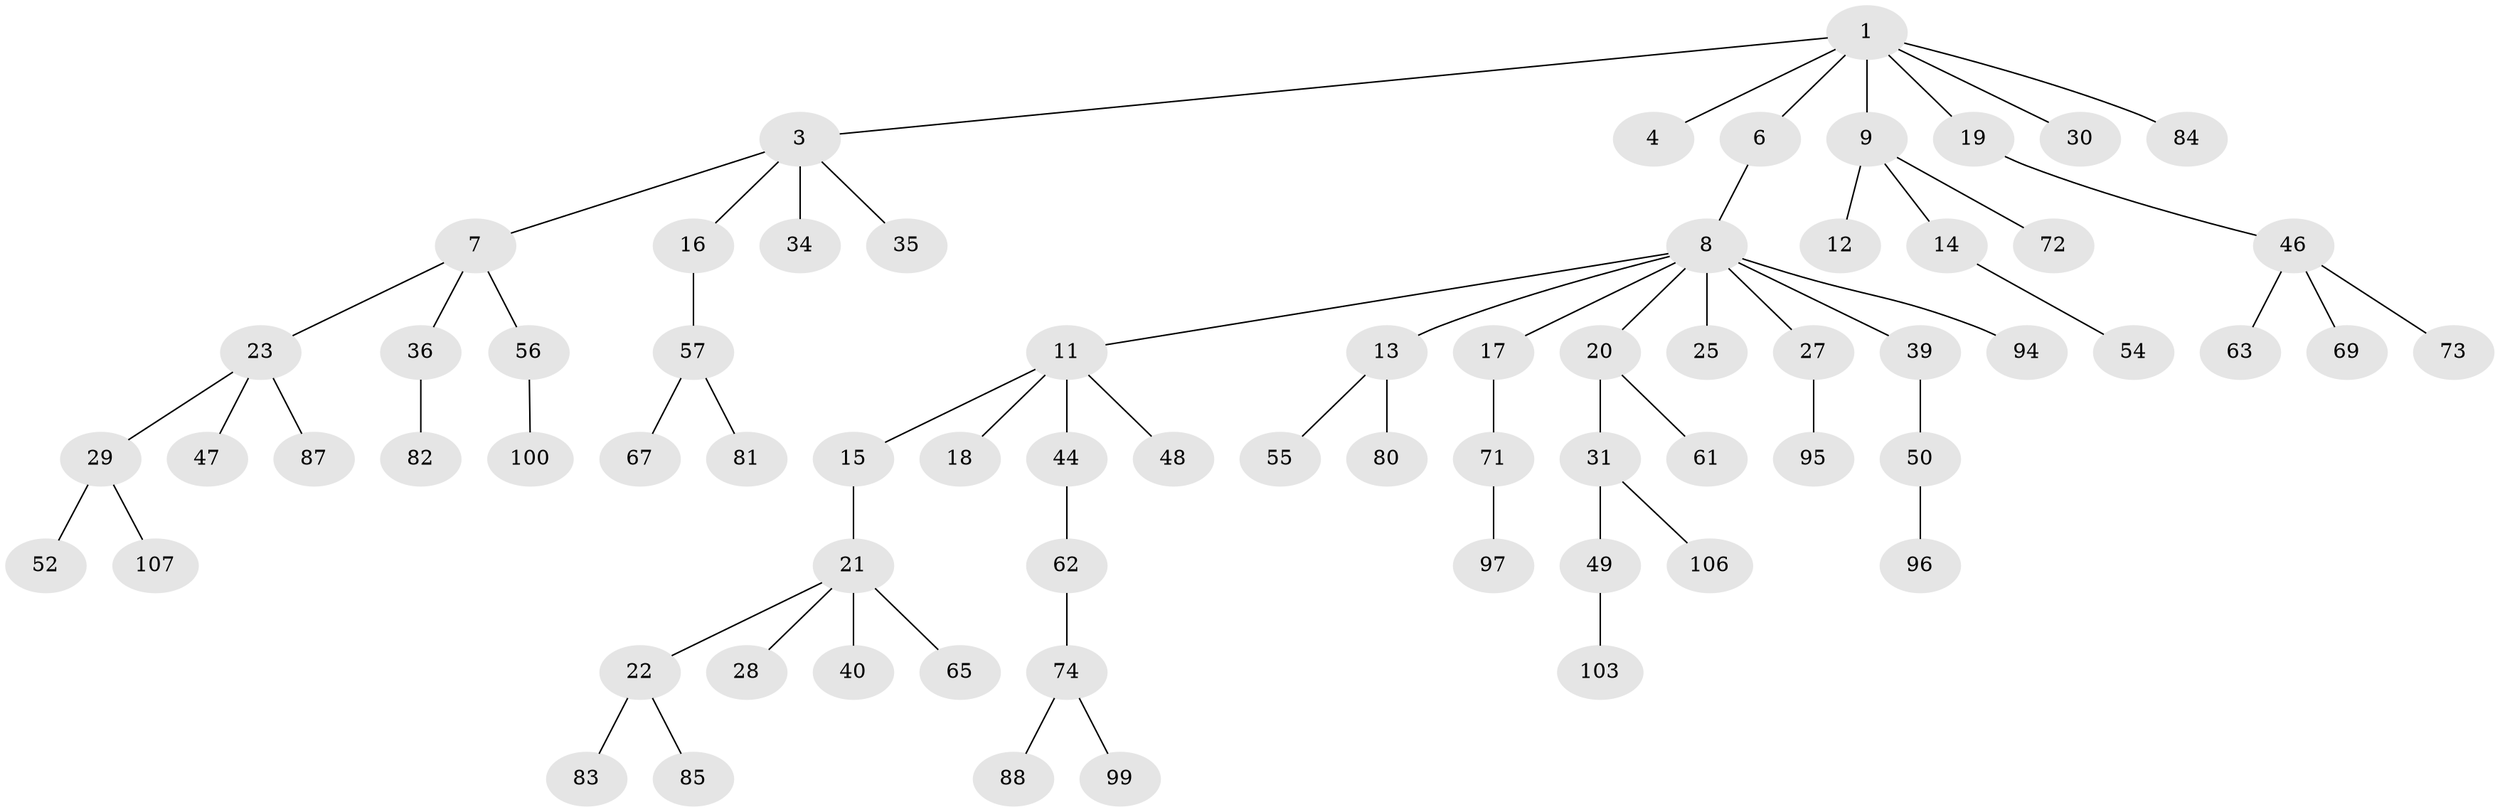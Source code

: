 // Generated by graph-tools (version 1.1) at 2025/24/03/03/25 07:24:07]
// undirected, 69 vertices, 68 edges
graph export_dot {
graph [start="1"]
  node [color=gray90,style=filled];
  1 [super="+2"];
  3 [super="+5"];
  4;
  6;
  7 [super="+26"];
  8 [super="+10"];
  9 [super="+70"];
  11 [super="+41"];
  12;
  13 [super="+33"];
  14 [super="+76"];
  15;
  16 [super="+37"];
  17 [super="+66"];
  18 [super="+24"];
  19 [super="+108"];
  20 [super="+38"];
  21 [super="+64"];
  22 [super="+89"];
  23 [super="+32"];
  25 [super="+43"];
  27 [super="+58"];
  28;
  29 [super="+98"];
  30 [super="+68"];
  31 [super="+102"];
  34;
  35 [super="+51"];
  36 [super="+45"];
  39 [super="+92"];
  40 [super="+42"];
  44 [super="+60"];
  46 [super="+59"];
  47 [super="+77"];
  48;
  49 [super="+93"];
  50 [super="+86"];
  52 [super="+53"];
  54;
  55 [super="+91"];
  56;
  57 [super="+79"];
  61;
  62 [super="+78"];
  63 [super="+75"];
  65;
  67;
  69 [super="+101"];
  71 [super="+90"];
  72;
  73;
  74;
  80;
  81;
  82;
  83;
  84;
  85;
  87;
  88;
  94;
  95;
  96;
  97;
  99 [super="+105"];
  100 [super="+104"];
  103;
  106;
  107;
  1 -- 4;
  1 -- 9;
  1 -- 19;
  1 -- 30;
  1 -- 3;
  1 -- 84;
  1 -- 6;
  3 -- 7;
  3 -- 35;
  3 -- 16;
  3 -- 34;
  6 -- 8;
  7 -- 23;
  7 -- 56;
  7 -- 36;
  8 -- 11;
  8 -- 13;
  8 -- 17;
  8 -- 20;
  8 -- 39;
  8 -- 25;
  8 -- 27;
  8 -- 94;
  9 -- 12;
  9 -- 14;
  9 -- 72;
  11 -- 15;
  11 -- 18;
  11 -- 44;
  11 -- 48;
  13 -- 55;
  13 -- 80;
  14 -- 54;
  15 -- 21;
  16 -- 57;
  17 -- 71;
  19 -- 46;
  20 -- 31;
  20 -- 61;
  21 -- 22;
  21 -- 28;
  21 -- 40;
  21 -- 65;
  22 -- 83;
  22 -- 85;
  23 -- 29;
  23 -- 47;
  23 -- 87;
  27 -- 95;
  29 -- 52;
  29 -- 107;
  31 -- 49;
  31 -- 106;
  36 -- 82;
  39 -- 50;
  44 -- 62;
  46 -- 73;
  46 -- 69;
  46 -- 63;
  49 -- 103;
  50 -- 96;
  56 -- 100;
  57 -- 67;
  57 -- 81;
  62 -- 74;
  71 -- 97;
  74 -- 88;
  74 -- 99;
}
